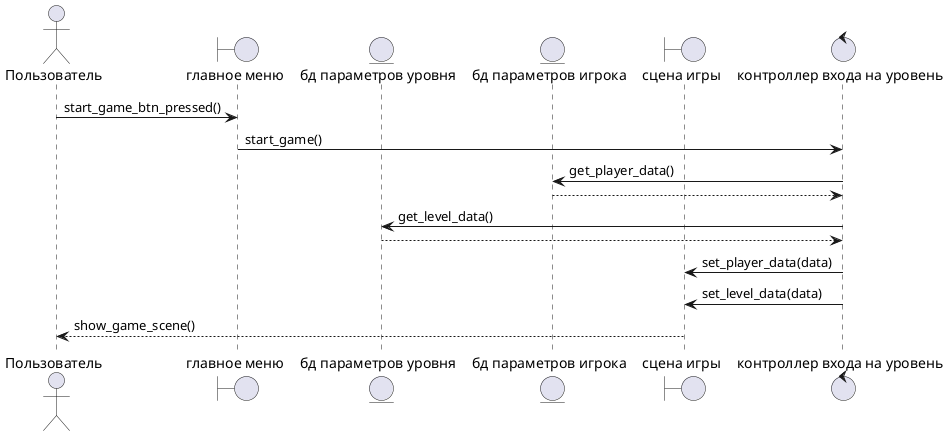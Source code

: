 @startuml startGame
actor Пользователь as player

boundary menu as "главное меню"
entity l_bd as "бд параметров уровня"
entity p_bd as "бд параметров игрока"
boundary game as "сцена игры"
control StartController as "контроллер входа на уровень"

player -> menu : start_game_btn_pressed()
menu -> StartController : start_game()
StartController -> p_bd : get_player_data()
StartController <-- p_bd
StartController -> l_bd : get_level_data()
StartController <-- l_bd
StartController -> game : set_player_data(data)
StartController -> game : set_level_data(data)
player <-- game : show_game_scene()
@enduml 
